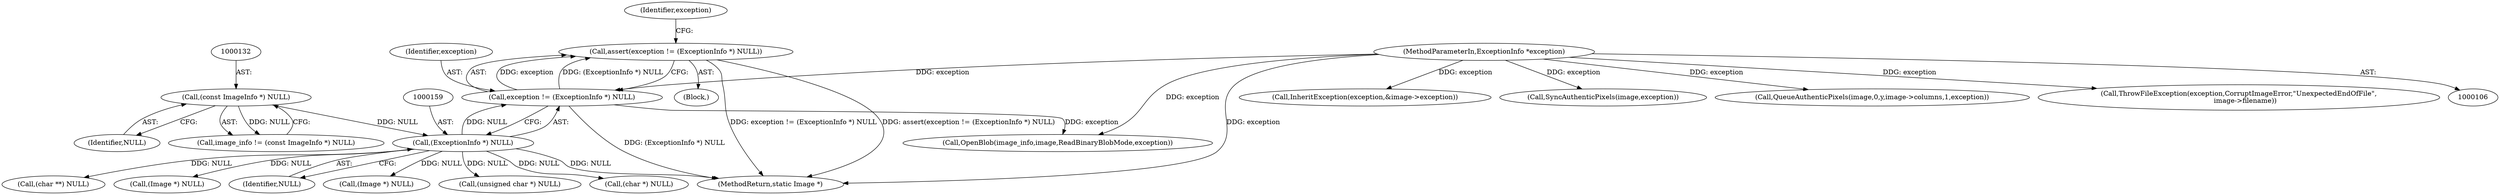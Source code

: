 digraph "0_ImageMagick_f6e9d0d9955e85bdd7540b251cd50d598dacc5e6_23@API" {
"1000155" [label="(Call,assert(exception != (ExceptionInfo *) NULL))"];
"1000156" [label="(Call,exception != (ExceptionInfo *) NULL)"];
"1000108" [label="(MethodParameterIn,ExceptionInfo *exception)"];
"1000158" [label="(Call,(ExceptionInfo *) NULL)"];
"1000131" [label="(Call,(const ImageInfo *) NULL)"];
"1000173" [label="(Call,OpenBlob(image_info,image,ReadBinaryBlobMode,exception))"];
"1000133" [label="(Identifier,NULL)"];
"1000890" [label="(Call,InheritException(exception,&image->exception))"];
"1000156" [label="(Call,exception != (ExceptionInfo *) NULL)"];
"1000254" [label="(Call,(char *) NULL)"];
"1000535" [label="(Call,(char **) NULL)"];
"1000155" [label="(Call,assert(exception != (ExceptionInfo *) NULL))"];
"1000164" [label="(Identifier,exception)"];
"1001364" [label="(Call,SyncAuthenticPixels(image,exception))"];
"1000219" [label="(Call,(Image *) NULL)"];
"1000129" [label="(Call,image_info != (const ImageInfo *) NULL)"];
"1000157" [label="(Identifier,exception)"];
"1000108" [label="(MethodParameterIn,ExceptionInfo *exception)"];
"1000915" [label="(Call,(unsigned char *) NULL)"];
"1000158" [label="(Call,(ExceptionInfo *) NULL)"];
"1000109" [label="(Block,)"];
"1001185" [label="(Call,QueueAuthenticPixels(image,0,y,image->columns,1,exception))"];
"1001410" [label="(MethodReturn,static Image *)"];
"1000188" [label="(Call,(Image *) NULL)"];
"1001396" [label="(Call,ThrowFileException(exception,CorruptImageError,\"UnexpectedEndOfFile\",\n      image->filename))"];
"1000160" [label="(Identifier,NULL)"];
"1000131" [label="(Call,(const ImageInfo *) NULL)"];
"1000155" -> "1000109"  [label="AST: "];
"1000155" -> "1000156"  [label="CFG: "];
"1000156" -> "1000155"  [label="AST: "];
"1000164" -> "1000155"  [label="CFG: "];
"1000155" -> "1001410"  [label="DDG: assert(exception != (ExceptionInfo *) NULL)"];
"1000155" -> "1001410"  [label="DDG: exception != (ExceptionInfo *) NULL"];
"1000156" -> "1000155"  [label="DDG: exception"];
"1000156" -> "1000155"  [label="DDG: (ExceptionInfo *) NULL"];
"1000156" -> "1000158"  [label="CFG: "];
"1000157" -> "1000156"  [label="AST: "];
"1000158" -> "1000156"  [label="AST: "];
"1000156" -> "1001410"  [label="DDG: (ExceptionInfo *) NULL"];
"1000108" -> "1000156"  [label="DDG: exception"];
"1000158" -> "1000156"  [label="DDG: NULL"];
"1000156" -> "1000173"  [label="DDG: exception"];
"1000108" -> "1000106"  [label="AST: "];
"1000108" -> "1001410"  [label="DDG: exception"];
"1000108" -> "1000173"  [label="DDG: exception"];
"1000108" -> "1000890"  [label="DDG: exception"];
"1000108" -> "1001185"  [label="DDG: exception"];
"1000108" -> "1001364"  [label="DDG: exception"];
"1000108" -> "1001396"  [label="DDG: exception"];
"1000158" -> "1000160"  [label="CFG: "];
"1000159" -> "1000158"  [label="AST: "];
"1000160" -> "1000158"  [label="AST: "];
"1000158" -> "1001410"  [label="DDG: NULL"];
"1000131" -> "1000158"  [label="DDG: NULL"];
"1000158" -> "1000188"  [label="DDG: NULL"];
"1000158" -> "1000219"  [label="DDG: NULL"];
"1000158" -> "1000254"  [label="DDG: NULL"];
"1000158" -> "1000535"  [label="DDG: NULL"];
"1000158" -> "1000915"  [label="DDG: NULL"];
"1000131" -> "1000129"  [label="AST: "];
"1000131" -> "1000133"  [label="CFG: "];
"1000132" -> "1000131"  [label="AST: "];
"1000133" -> "1000131"  [label="AST: "];
"1000129" -> "1000131"  [label="CFG: "];
"1000131" -> "1000129"  [label="DDG: NULL"];
}
